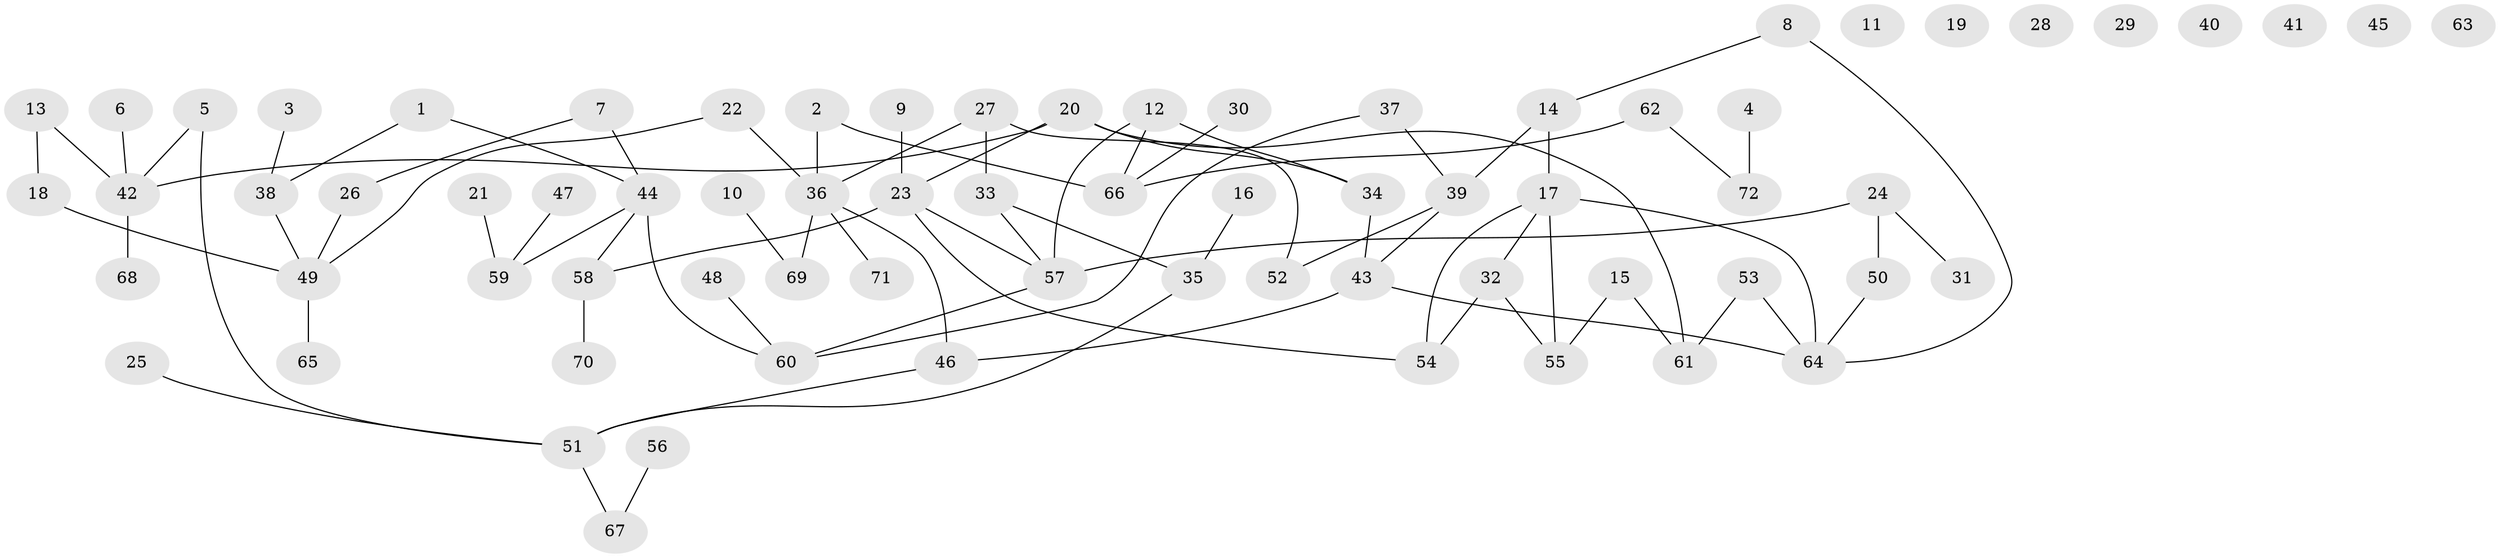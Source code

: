// coarse degree distribution, {2: 0.23076923076923078, 1: 0.23076923076923078, 4: 0.15384615384615385, 5: 0.07692307692307693, 0: 0.20512820512820512, 7: 0.02564102564102564, 8: 0.02564102564102564, 6: 0.02564102564102564, 3: 0.02564102564102564}
// Generated by graph-tools (version 1.1) at 2025/16/03/04/25 18:16:32]
// undirected, 72 vertices, 82 edges
graph export_dot {
graph [start="1"]
  node [color=gray90,style=filled];
  1;
  2;
  3;
  4;
  5;
  6;
  7;
  8;
  9;
  10;
  11;
  12;
  13;
  14;
  15;
  16;
  17;
  18;
  19;
  20;
  21;
  22;
  23;
  24;
  25;
  26;
  27;
  28;
  29;
  30;
  31;
  32;
  33;
  34;
  35;
  36;
  37;
  38;
  39;
  40;
  41;
  42;
  43;
  44;
  45;
  46;
  47;
  48;
  49;
  50;
  51;
  52;
  53;
  54;
  55;
  56;
  57;
  58;
  59;
  60;
  61;
  62;
  63;
  64;
  65;
  66;
  67;
  68;
  69;
  70;
  71;
  72;
  1 -- 38;
  1 -- 44;
  2 -- 36;
  2 -- 66;
  3 -- 38;
  4 -- 72;
  5 -- 42;
  5 -- 51;
  6 -- 42;
  7 -- 26;
  7 -- 44;
  8 -- 14;
  8 -- 64;
  9 -- 23;
  10 -- 69;
  12 -- 34;
  12 -- 57;
  12 -- 66;
  13 -- 18;
  13 -- 42;
  14 -- 17;
  14 -- 39;
  15 -- 55;
  15 -- 61;
  16 -- 35;
  17 -- 32;
  17 -- 54;
  17 -- 55;
  17 -- 64;
  18 -- 49;
  20 -- 23;
  20 -- 34;
  20 -- 42;
  20 -- 61;
  21 -- 59;
  22 -- 36;
  22 -- 49;
  23 -- 54;
  23 -- 57;
  23 -- 58;
  24 -- 31;
  24 -- 50;
  24 -- 57;
  25 -- 51;
  26 -- 49;
  27 -- 33;
  27 -- 36;
  27 -- 52;
  30 -- 66;
  32 -- 54;
  32 -- 55;
  33 -- 35;
  33 -- 57;
  34 -- 43;
  35 -- 51;
  36 -- 46;
  36 -- 69;
  36 -- 71;
  37 -- 39;
  37 -- 60;
  38 -- 49;
  39 -- 43;
  39 -- 52;
  42 -- 68;
  43 -- 46;
  43 -- 64;
  44 -- 58;
  44 -- 59;
  44 -- 60;
  46 -- 51;
  47 -- 59;
  48 -- 60;
  49 -- 65;
  50 -- 64;
  51 -- 67;
  53 -- 61;
  53 -- 64;
  56 -- 67;
  57 -- 60;
  58 -- 70;
  62 -- 66;
  62 -- 72;
}
